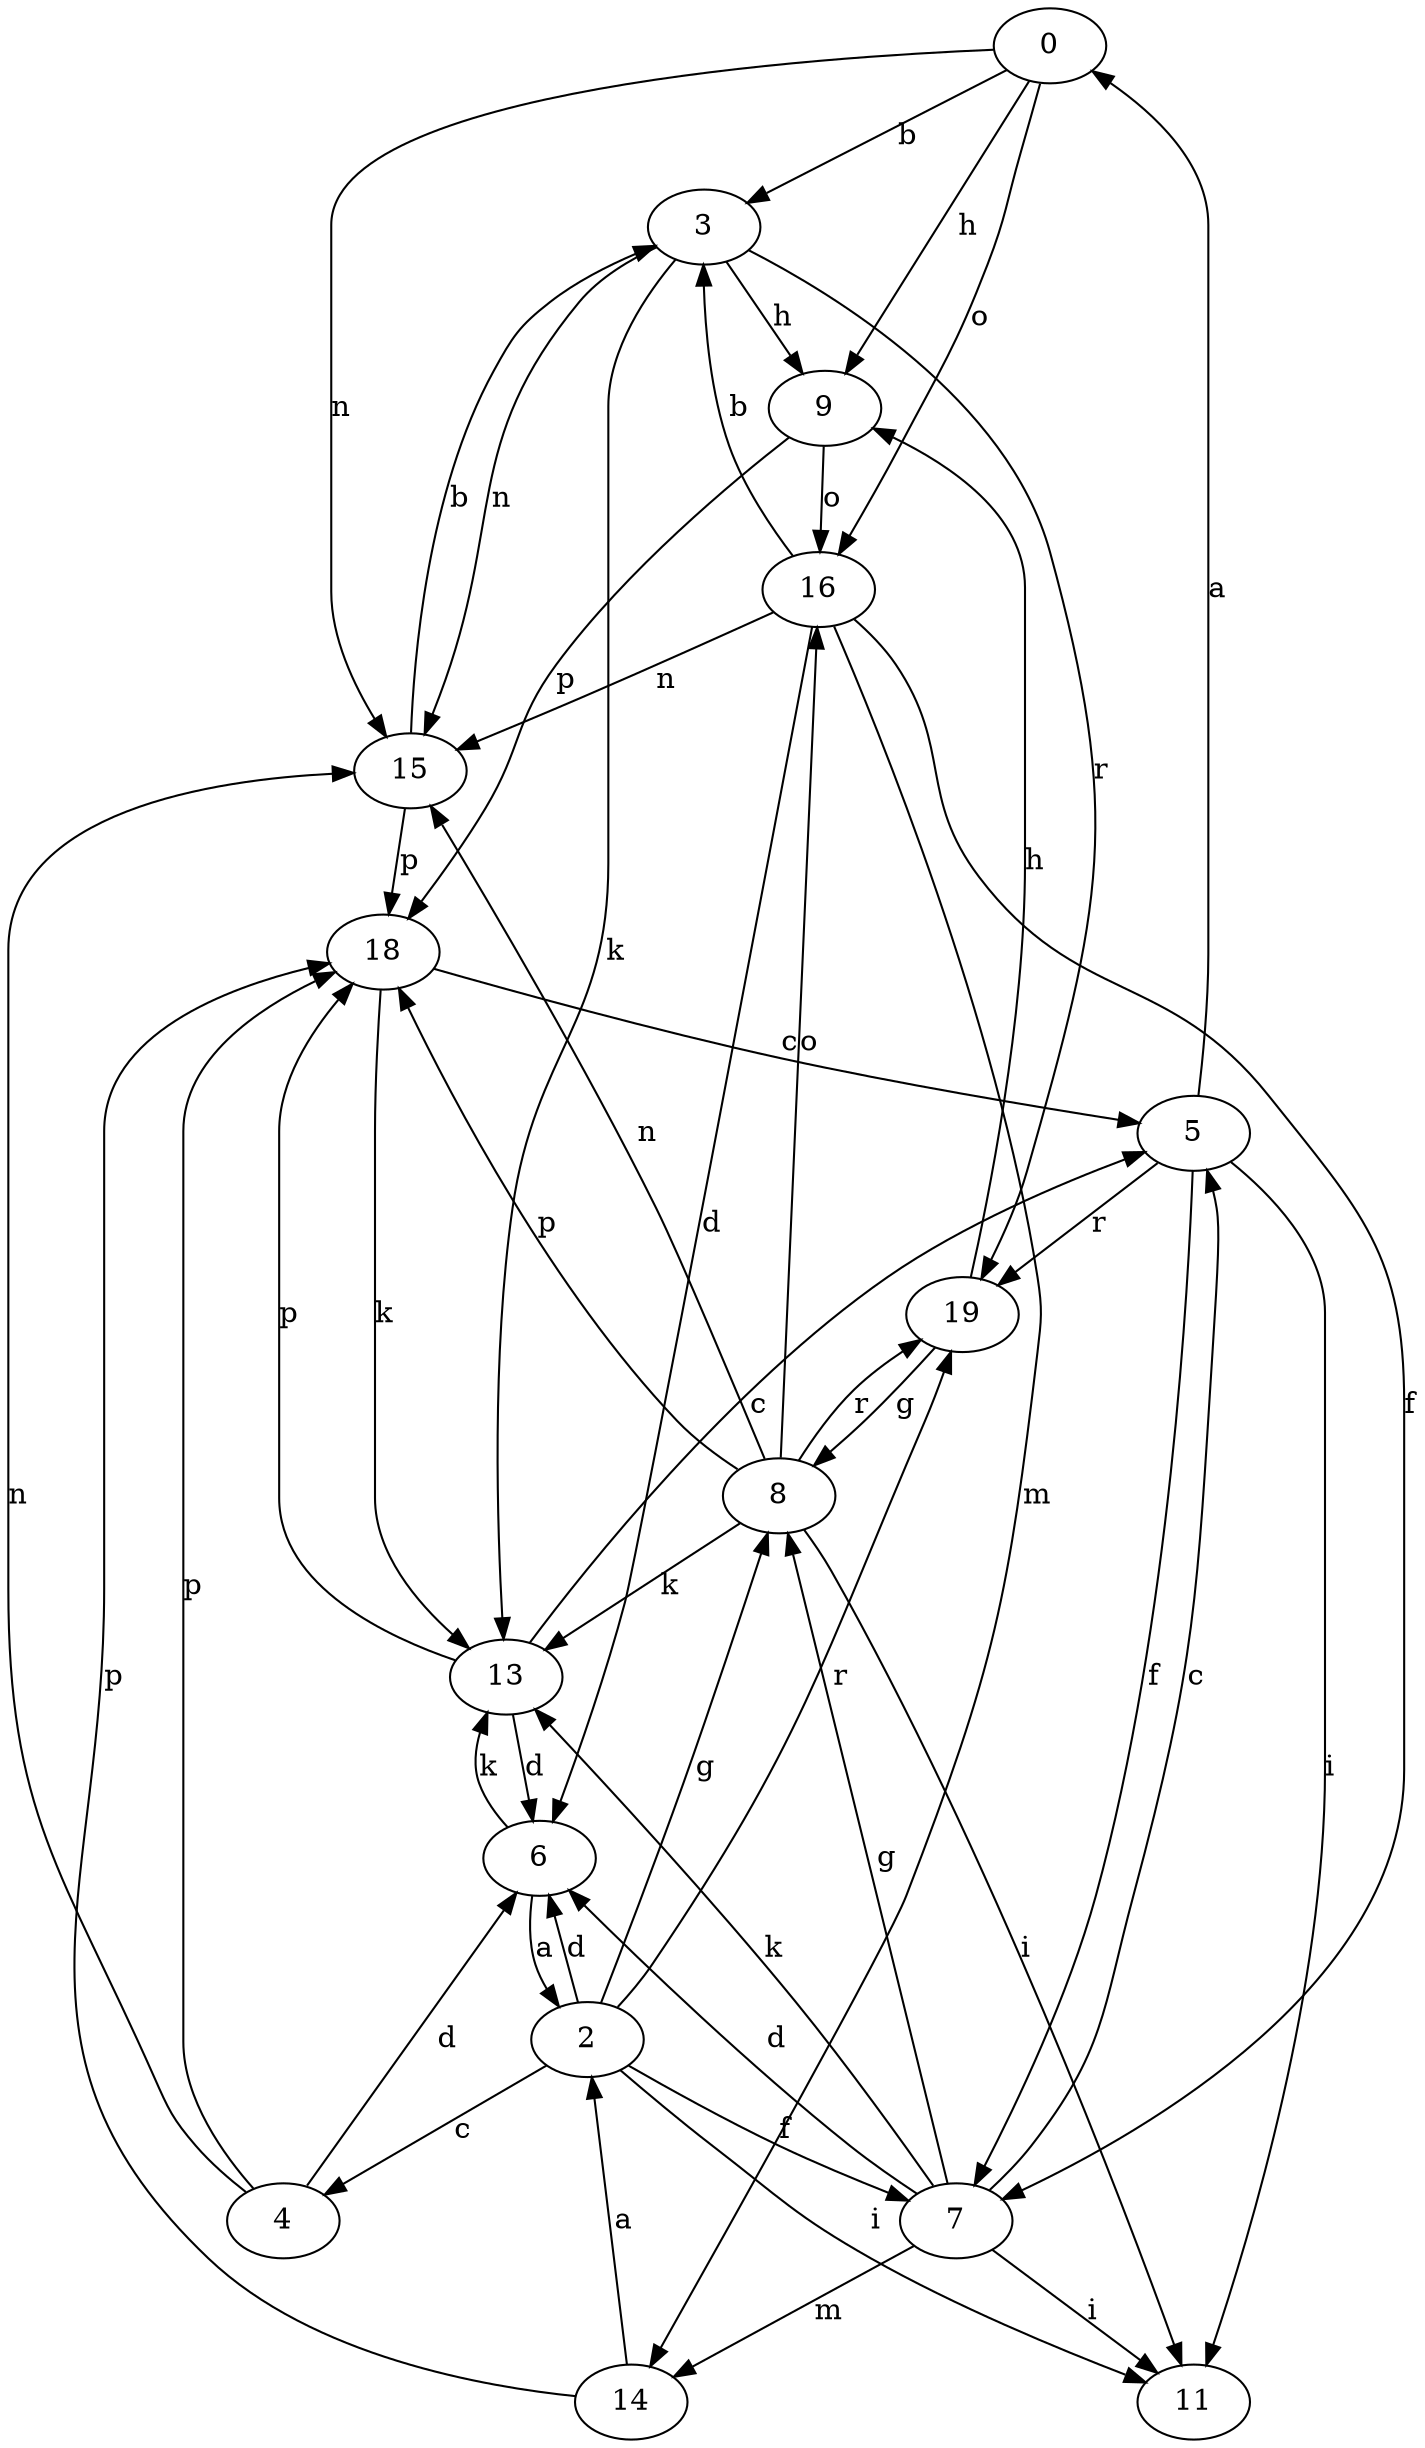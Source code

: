 strict digraph  {
0;
2;
3;
4;
5;
6;
7;
8;
9;
11;
13;
14;
15;
16;
18;
19;
0 -> 3  [label=b];
0 -> 9  [label=h];
0 -> 15  [label=n];
0 -> 16  [label=o];
2 -> 4  [label=c];
2 -> 6  [label=d];
2 -> 7  [label=f];
2 -> 8  [label=g];
2 -> 11  [label=i];
2 -> 19  [label=r];
3 -> 9  [label=h];
3 -> 13  [label=k];
3 -> 15  [label=n];
3 -> 19  [label=r];
4 -> 6  [label=d];
4 -> 15  [label=n];
4 -> 18  [label=p];
5 -> 0  [label=a];
5 -> 7  [label=f];
5 -> 11  [label=i];
5 -> 19  [label=r];
6 -> 2  [label=a];
6 -> 13  [label=k];
7 -> 5  [label=c];
7 -> 6  [label=d];
7 -> 8  [label=g];
7 -> 11  [label=i];
7 -> 13  [label=k];
7 -> 14  [label=m];
8 -> 11  [label=i];
8 -> 13  [label=k];
8 -> 15  [label=n];
8 -> 16  [label=o];
8 -> 18  [label=p];
8 -> 19  [label=r];
9 -> 16  [label=o];
9 -> 18  [label=p];
13 -> 5  [label=c];
13 -> 6  [label=d];
13 -> 18  [label=p];
14 -> 2  [label=a];
14 -> 18  [label=p];
15 -> 3  [label=b];
15 -> 18  [label=p];
16 -> 3  [label=b];
16 -> 6  [label=d];
16 -> 7  [label=f];
16 -> 14  [label=m];
16 -> 15  [label=n];
18 -> 5  [label=c];
18 -> 13  [label=k];
19 -> 8  [label=g];
19 -> 9  [label=h];
}
